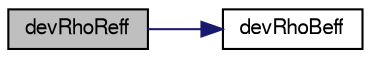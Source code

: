 digraph "devRhoReff"
{
  bgcolor="transparent";
  edge [fontname="FreeSans",fontsize="10",labelfontname="FreeSans",labelfontsize="10"];
  node [fontname="FreeSans",fontsize="10",shape=record];
  rankdir="LR";
  Node793 [label="devRhoReff",height=0.2,width=0.4,color="black", fillcolor="grey75", style="filled", fontcolor="black"];
  Node793 -> Node794 [color="midnightblue",fontsize="10",style="solid",fontname="FreeSans"];
  Node794 [label="devRhoBeff",height=0.2,width=0.4,color="black",URL="$a30634.html#abbe803cabbeed9c8e1757d7eb85ee2cd",tooltip="Return the deviatoric part of the effective sub-grid. "];
}
